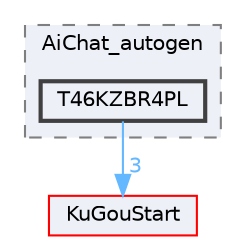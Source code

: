 digraph "T46KZBR4PL"
{
 // LATEX_PDF_SIZE
  bgcolor="transparent";
  edge [fontname=Helvetica,fontsize=10,labelfontname=Helvetica,labelfontsize=10];
  node [fontname=Helvetica,fontsize=10,shape=box,height=0.2,width=0.4];
  compound=true
  subgraph clusterdir_03602cb5d976ec8b4085cd48542ded75 {
    graph [ bgcolor="#edf0f7", pencolor="grey50", label="AiChat_autogen", fontname=Helvetica,fontsize=10 style="filled,dashed", URL="dir_03602cb5d976ec8b4085cd48542ded75.html",tooltip=""]
  dir_3c3253920046ead8a42de450391d6d0f [label="T46KZBR4PL", fillcolor="#edf0f7", color="grey25", style="filled,bold", URL="dir_3c3253920046ead8a42de450391d6d0f.html",tooltip=""];
  }
  dir_e60601b218beddc6af0778ac41ea9cb2 [label="KuGouStart", fillcolor="#edf0f7", color="red", style="filled", URL="dir_e60601b218beddc6af0778ac41ea9cb2.html",tooltip=""];
  dir_3c3253920046ead8a42de450391d6d0f->dir_e60601b218beddc6af0778ac41ea9cb2 [headlabel="3", labeldistance=1.5 headhref="dir_000344_000172.html" href="dir_000344_000172.html" color="steelblue1" fontcolor="steelblue1"];
}
